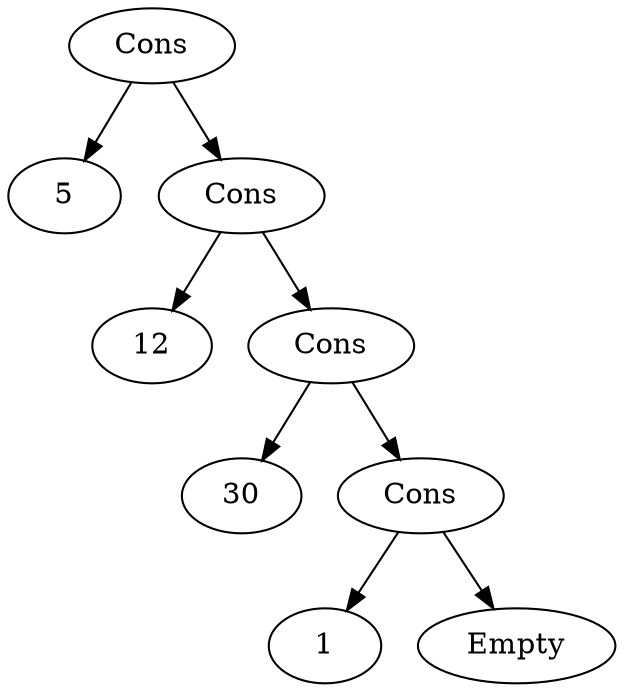 digraph "" {
  "1" [label=" Cons "];
  "1" -> "1.1" [];
  "1" -> "1.2" [];
  "1.1" [label=" 5 "];
  "1.2" [label=" Cons "];
  "1.2" -> "1.2.1" [];
  "1.2" -> "1.2.2" [];
  "1.2.1" [label=" 12 "];
  "1.2.2" [label=" Cons "];
  "1.2.2" -> "1.2.2.1" [];
  "1.2.2" -> "1.2.2.2" [];
  "1.2.2.1" [label=" 30 "];
  "1.2.2.2" [label=" Cons "];
  "1.2.2.2" -> "1.2.2.2.1" [];
  "1.2.2.2" -> "1.2.2.2.2" [];
  "1.2.2.2.1" [label=" 1 "];
  "1.2.2.2.2" [label=" Empty "];
}
